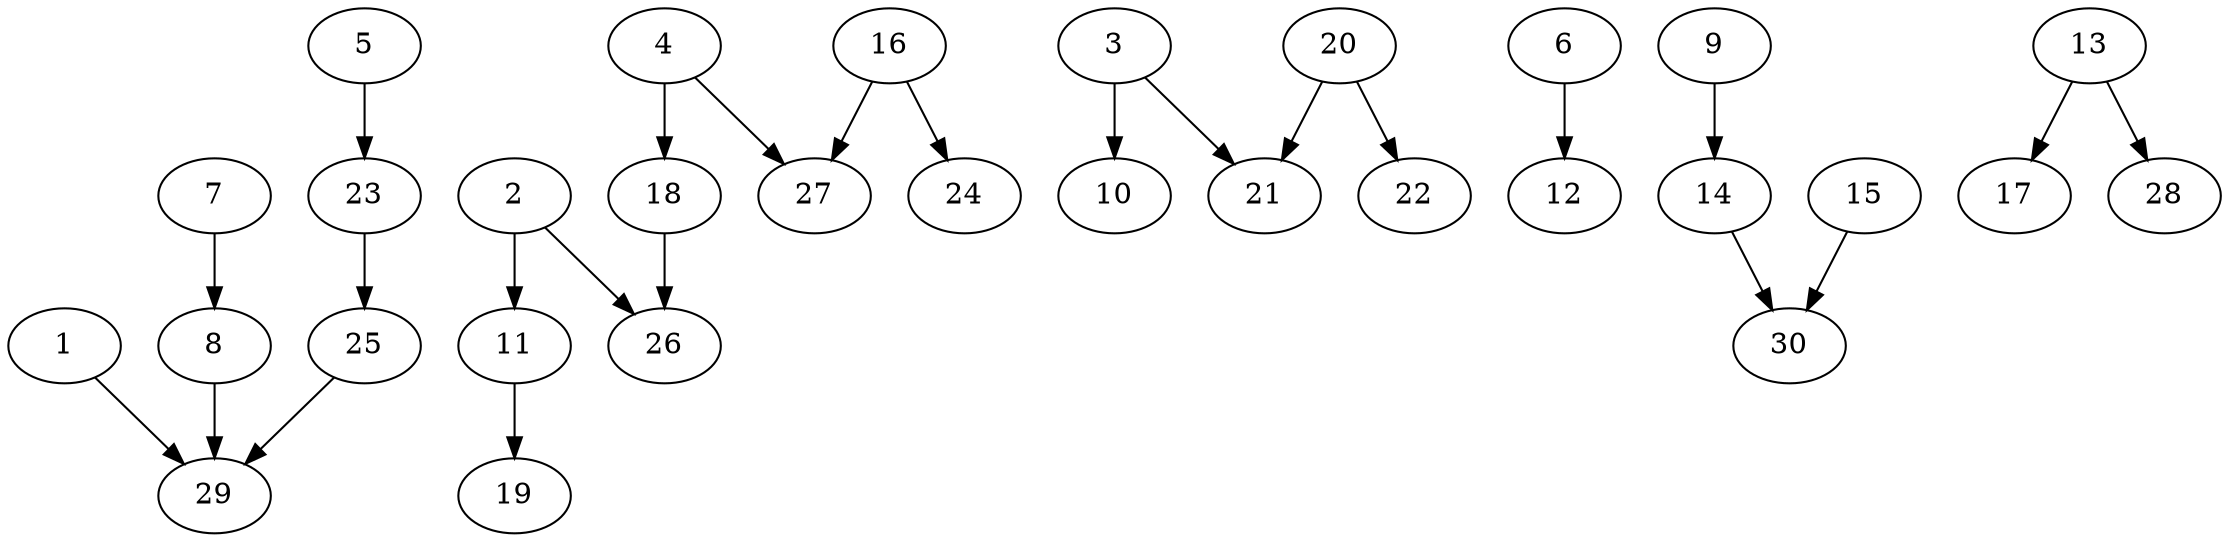digraph sample {
1 -> 29[color="black"];
2 -> 11[color="black"];
2 -> 26[color="black"];
3 -> 10[color="black"];
3 -> 21[color="black"];
4 -> 18[color="black"];
4 -> 27[color="black"];
5 -> 23[color="black"];
6 -> 12[color="black"];
7 -> 8[color="black"];
8 -> 29[color="black"];
9 -> 14[color="black"];
11 -> 19[color="black"];
13 -> 17[color="black"];
13 -> 28[color="black"];
14 -> 30[color="black"];
15 -> 30[color="black"];
16 -> 24[color="black"];
16 -> 27[color="black"];
18 -> 26[color="black"];
20 -> 21[color="black"];
20 -> 22[color="black"];
23 -> 25[color="black"];
25 -> 29[color="black"];
}